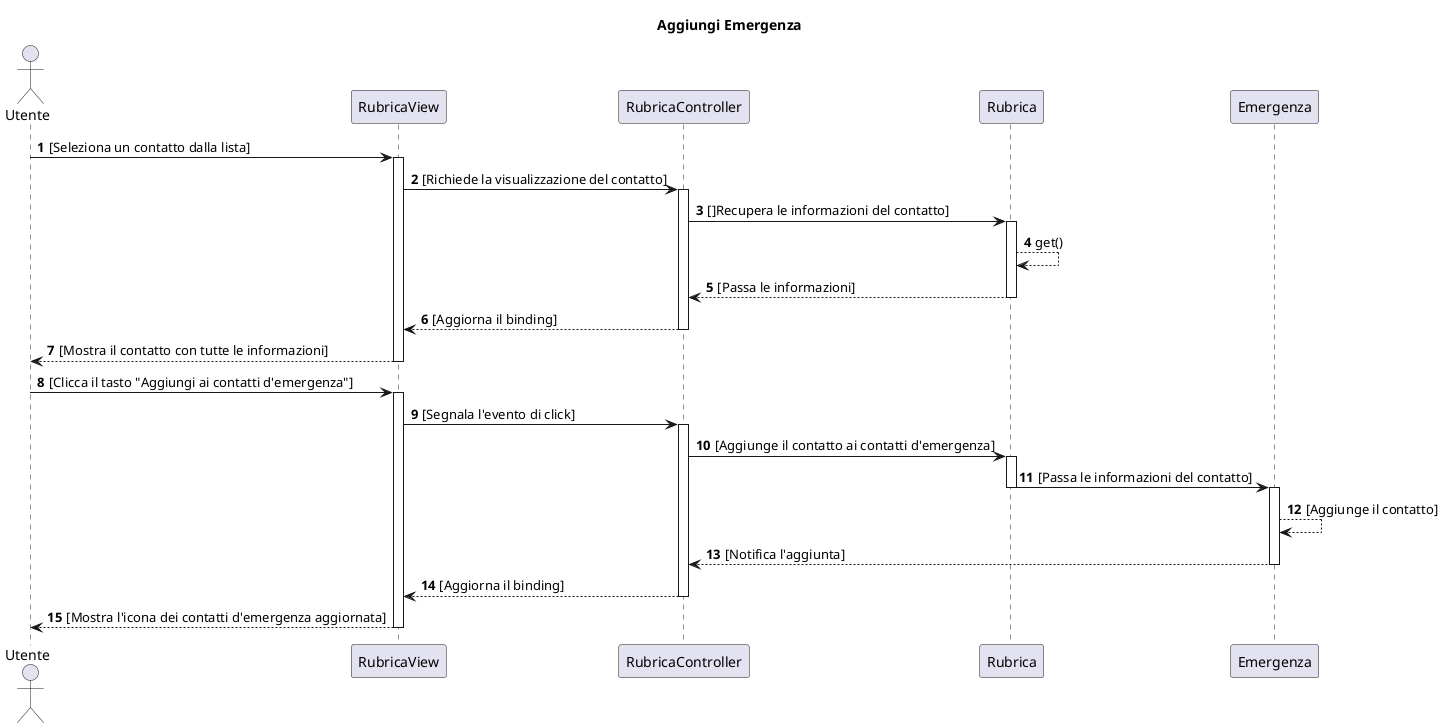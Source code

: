 @startuml
title Aggiungi Emergenza
autonumber
actor Utente
participant RubricaView
participant RubricaController
participant Rubrica
participant Emergenza

Utente -> RubricaView : [Seleziona un contatto dalla lista]
activate RubricaView
RubricaView -> RubricaController : [Richiede la visualizzazione del contatto]
activate RubricaController
RubricaController -> Rubrica : []Recupera le informazioni del contatto]
activate Rubrica
Rubrica --> Rubrica : get()
Rubrica --> RubricaController : [Passa le informazioni]
deactivate Rubrica
RubricaController --> RubricaView : [Aggiorna il binding]
deactivate RubricaController
RubricaView --> Utente : [Mostra il contatto con tutte le informazioni]
deactivate RubricaView

Utente -> RubricaView : [Clicca il tasto "Aggiungi ai contatti d'emergenza"]
activate RubricaView
RubricaView -> RubricaController : [Segnala l'evento di click]
activate RubricaController
RubricaController -> Rubrica : [Aggiunge il contatto ai contatti d'emergenza]
activate Rubrica
Rubrica -> Emergenza : [Passa le informazioni del contatto]
deactivate Rubrica
activate Emergenza
Emergenza --> Emergenza : [Aggiunge il contatto]

Emergenza --> RubricaController : [Notifica l'aggiunta]
deactivate Emergenza
RubricaController --> RubricaView : [Aggiorna il binding]
deactivate RubricaController
RubricaView --> Utente : [Mostra l'icona dei contatti d'emergenza aggiornata]
deactivate RubricaView
@enduml